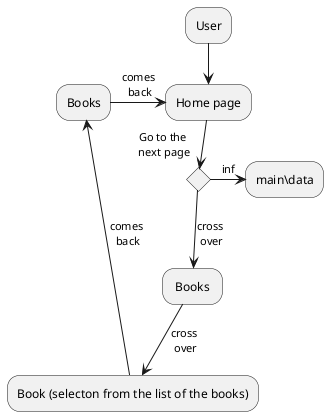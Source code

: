 // Диаграмма последовательности
@startuml

"User" --> "Home page"



if "Go to the\n next page"

 -->[cross\n over] " Books "

 -->[cross\n over] "Book (selecton from the list of the books)"

 -->[comes\n back]"Books"

 -right-> [comes\n back]"Home page"

else

 ->[inf] "main\data"

endif

' задаем параметры для всех классов по умолчанию
skinparam class {

 ' задаем синий цвет для связей классов по умолчанию
 ArrowColor      Blue 
 ' задаем красный цвет для контуров классов по умолчанию
 BorderColor     Red 
}

@enduml


// Диаграмма классов
@startuml

class Controller {
    -public static function
    #public static function
    *public static function
    +public static function
    #public static function
    +public function
    ~StartSite()
    +BookList()
    *getBookList()
    *getBookList() 
    -getBook()
    -bookOne()
    #bookOne()
    +error404()
}

class Model {
    -public static function
    #public static function
    ~getBookList()
    +getBook()
}

Controller::getBookList --> Model::getBookList
Model::getbook --> Controller::getBook

' задаем параметры для всех классов по умолчанию
skinparam class {
 ' задаем цвет для фона классов по умолчанию
 BackgroundColor Wheat|CornflowerBlue
 ' задаем синий цвет для связей классов по умолчанию
 ArrowColor      Blue 
 ' задаем оранжевый цвет для контуров классов по умолчанию
 BorderColor     Orange
 
}
@enduml 











